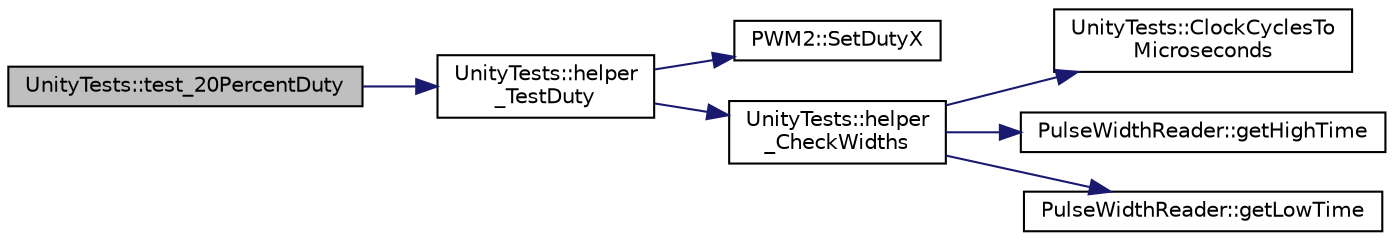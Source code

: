 digraph "UnityTests::test_20PercentDuty"
{
  edge [fontname="Helvetica",fontsize="10",labelfontname="Helvetica",labelfontsize="10"];
  node [fontname="Helvetica",fontsize="10",shape=record];
  rankdir="LR";
  Node1 [label="UnityTests::test_20PercentDuty",height=0.2,width=0.4,color="black", fillcolor="grey75", style="filled" fontcolor="black"];
  Node1 -> Node2 [color="midnightblue",fontsize="10",style="solid",fontname="Helvetica"];
  Node2 [label="UnityTests::helper\l_TestDuty",height=0.2,width=0.4,color="black", fillcolor="white", style="filled",URL="$classUnityTests.html#a1ddd8092fd26f726c9371983c32ceb64"];
  Node2 -> Node3 [color="midnightblue",fontsize="10",style="solid",fontname="Helvetica"];
  Node3 [label="PWM2::SetDutyX",height=0.2,width=0.4,color="black", fillcolor="white", style="filled",URL="$classPWM2.html#ac885ec16bd620fc1228e792ec1abf306",tooltip="Output a square wave with specified duty cycle."];
  Node2 -> Node4 [color="midnightblue",fontsize="10",style="solid",fontname="Helvetica"];
  Node4 [label="UnityTests::helper\l_CheckWidths",height=0.2,width=0.4,color="black", fillcolor="white", style="filled",URL="$classUnityTests.html#ad5f624d6de872f33d3154f6a2d670963"];
  Node4 -> Node5 [color="midnightblue",fontsize="10",style="solid",fontname="Helvetica"];
  Node5 [label="UnityTests::ClockCyclesTo\lMicroseconds",height=0.2,width=0.4,color="black", fillcolor="white", style="filled",URL="$classUnityTests.html#a152bc9224b7b85619e7a8fa339f7ca8c"];
  Node4 -> Node6 [color="midnightblue",fontsize="10",style="solid",fontname="Helvetica"];
  Node6 [label="PulseWidthReader::getHighTime",height=0.2,width=0.4,color="black", fillcolor="white", style="filled",URL="$classPulseWidthReader.html#a80ee5413ff806d866dc60b9f675953d8",tooltip="Get the most recent high pulse duration."];
  Node4 -> Node7 [color="midnightblue",fontsize="10",style="solid",fontname="Helvetica"];
  Node7 [label="PulseWidthReader::getLowTime",height=0.2,width=0.4,color="black", fillcolor="white", style="filled",URL="$classPulseWidthReader.html#a25504601b83264f77db5154726b090c5",tooltip="Get the most recent low pulse duration."];
}
